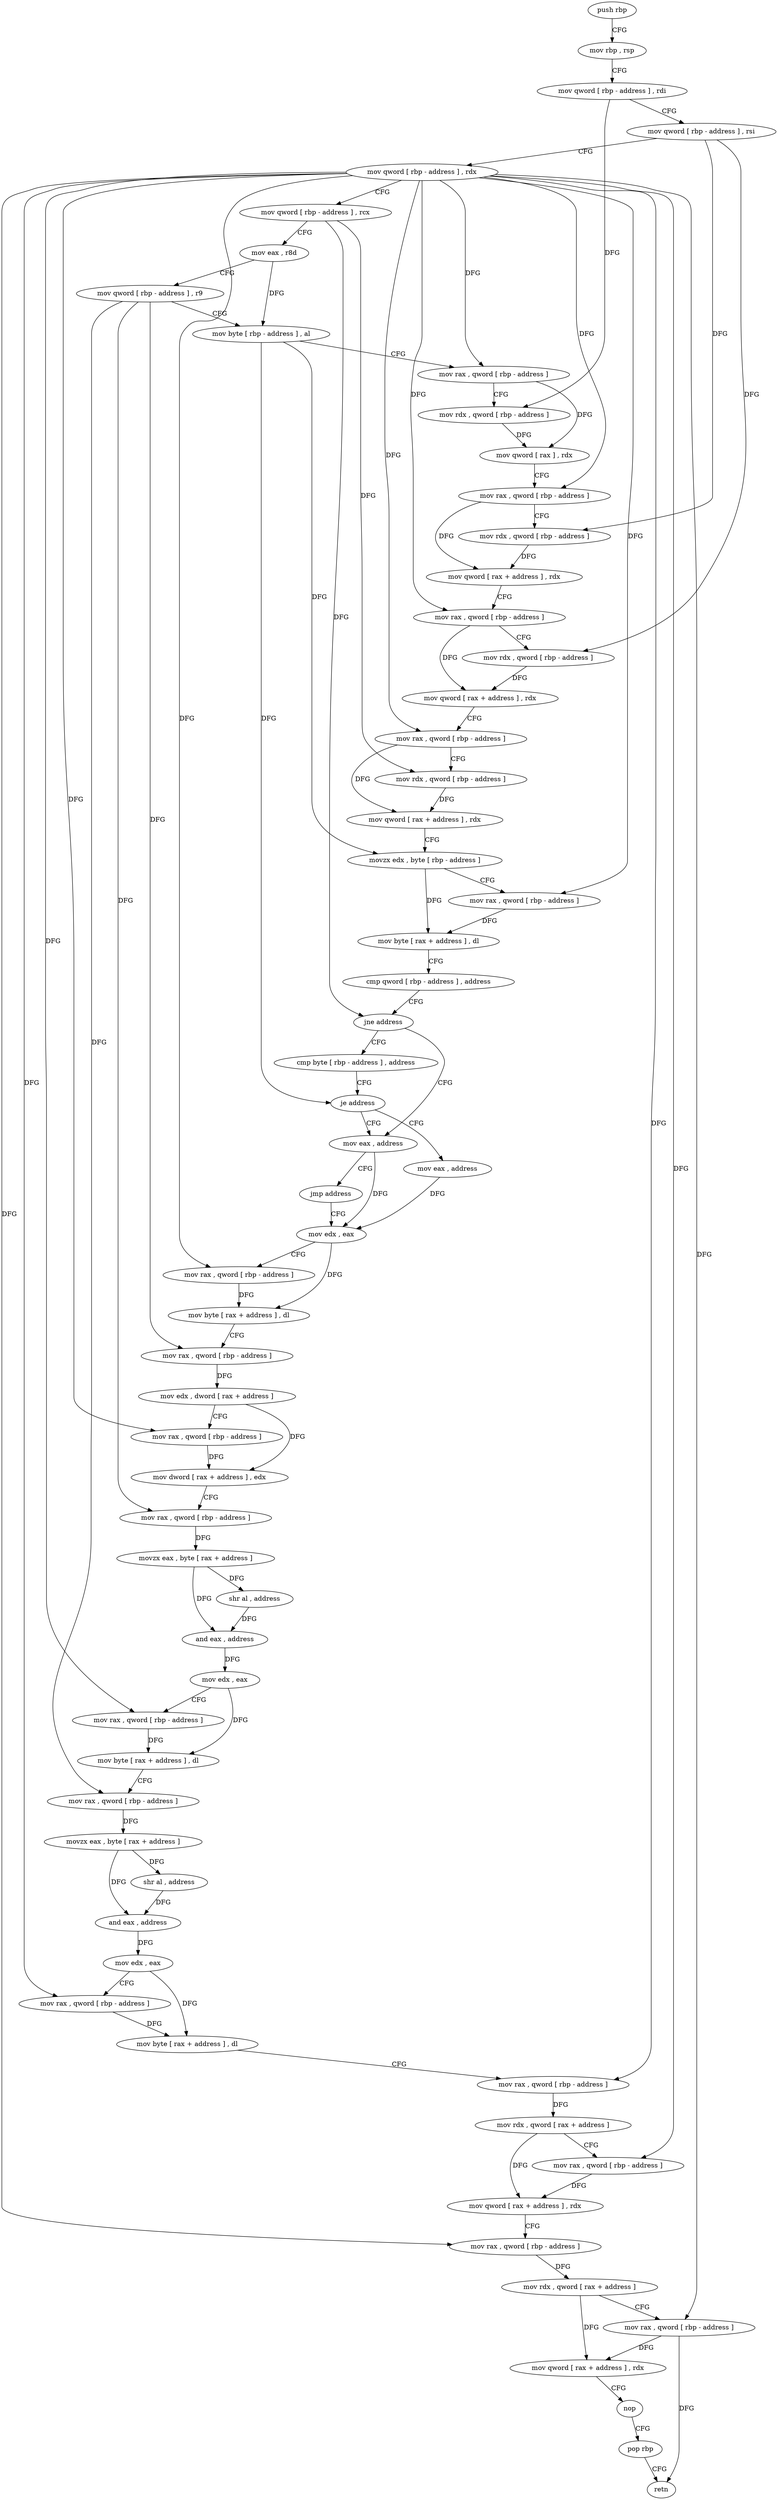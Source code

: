 digraph "func" {
"4367184" [label = "push rbp" ]
"4367185" [label = "mov rbp , rsp" ]
"4367188" [label = "mov qword [ rbp - address ] , rdi" ]
"4367192" [label = "mov qword [ rbp - address ] , rsi" ]
"4367196" [label = "mov qword [ rbp - address ] , rdx" ]
"4367200" [label = "mov qword [ rbp - address ] , rcx" ]
"4367204" [label = "mov eax , r8d" ]
"4367207" [label = "mov qword [ rbp - address ] , r9" ]
"4367211" [label = "mov byte [ rbp - address ] , al" ]
"4367214" [label = "mov rax , qword [ rbp - address ]" ]
"4367218" [label = "mov rdx , qword [ rbp - address ]" ]
"4367222" [label = "mov qword [ rax ] , rdx" ]
"4367225" [label = "mov rax , qword [ rbp - address ]" ]
"4367229" [label = "mov rdx , qword [ rbp - address ]" ]
"4367233" [label = "mov qword [ rax + address ] , rdx" ]
"4367237" [label = "mov rax , qword [ rbp - address ]" ]
"4367241" [label = "mov rdx , qword [ rbp - address ]" ]
"4367245" [label = "mov qword [ rax + address ] , rdx" ]
"4367249" [label = "mov rax , qword [ rbp - address ]" ]
"4367253" [label = "mov rdx , qword [ rbp - address ]" ]
"4367257" [label = "mov qword [ rax + address ] , rdx" ]
"4367261" [label = "movzx edx , byte [ rbp - address ]" ]
"4367265" [label = "mov rax , qword [ rbp - address ]" ]
"4367269" [label = "mov byte [ rax + address ] , dl" ]
"4367275" [label = "cmp qword [ rbp - address ] , address" ]
"4367280" [label = "jne address" ]
"4367288" [label = "mov eax , address" ]
"4367282" [label = "cmp byte [ rbp - address ] , address" ]
"4367293" [label = "jmp address" ]
"4367300" [label = "mov edx , eax" ]
"4367286" [label = "je address" ]
"4367295" [label = "mov eax , address" ]
"4367302" [label = "mov rax , qword [ rbp - address ]" ]
"4367306" [label = "mov byte [ rax + address ] , dl" ]
"4367312" [label = "mov rax , qword [ rbp - address ]" ]
"4367316" [label = "mov edx , dword [ rax + address ]" ]
"4367322" [label = "mov rax , qword [ rbp - address ]" ]
"4367326" [label = "mov dword [ rax + address ] , edx" ]
"4367332" [label = "mov rax , qword [ rbp - address ]" ]
"4367336" [label = "movzx eax , byte [ rax + address ]" ]
"4367343" [label = "shr al , address" ]
"4367346" [label = "and eax , address" ]
"4367349" [label = "mov edx , eax" ]
"4367351" [label = "mov rax , qword [ rbp - address ]" ]
"4367355" [label = "mov byte [ rax + address ] , dl" ]
"4367361" [label = "mov rax , qword [ rbp - address ]" ]
"4367365" [label = "movzx eax , byte [ rax + address ]" ]
"4367372" [label = "shr al , address" ]
"4367375" [label = "and eax , address" ]
"4367378" [label = "mov edx , eax" ]
"4367380" [label = "mov rax , qword [ rbp - address ]" ]
"4367384" [label = "mov byte [ rax + address ] , dl" ]
"4367390" [label = "mov rax , qword [ rbp - address ]" ]
"4367394" [label = "mov rdx , qword [ rax + address ]" ]
"4367398" [label = "mov rax , qword [ rbp - address ]" ]
"4367402" [label = "mov qword [ rax + address ] , rdx" ]
"4367406" [label = "mov rax , qword [ rbp - address ]" ]
"4367410" [label = "mov rdx , qword [ rax + address ]" ]
"4367414" [label = "mov rax , qword [ rbp - address ]" ]
"4367418" [label = "mov qword [ rax + address ] , rdx" ]
"4367422" [label = "nop" ]
"4367423" [label = "pop rbp" ]
"4367424" [label = "retn" ]
"4367184" -> "4367185" [ label = "CFG" ]
"4367185" -> "4367188" [ label = "CFG" ]
"4367188" -> "4367192" [ label = "CFG" ]
"4367188" -> "4367218" [ label = "DFG" ]
"4367192" -> "4367196" [ label = "CFG" ]
"4367192" -> "4367229" [ label = "DFG" ]
"4367192" -> "4367241" [ label = "DFG" ]
"4367196" -> "4367200" [ label = "CFG" ]
"4367196" -> "4367214" [ label = "DFG" ]
"4367196" -> "4367225" [ label = "DFG" ]
"4367196" -> "4367237" [ label = "DFG" ]
"4367196" -> "4367249" [ label = "DFG" ]
"4367196" -> "4367265" [ label = "DFG" ]
"4367196" -> "4367302" [ label = "DFG" ]
"4367196" -> "4367322" [ label = "DFG" ]
"4367196" -> "4367351" [ label = "DFG" ]
"4367196" -> "4367380" [ label = "DFG" ]
"4367196" -> "4367390" [ label = "DFG" ]
"4367196" -> "4367398" [ label = "DFG" ]
"4367196" -> "4367406" [ label = "DFG" ]
"4367196" -> "4367414" [ label = "DFG" ]
"4367200" -> "4367204" [ label = "CFG" ]
"4367200" -> "4367253" [ label = "DFG" ]
"4367200" -> "4367280" [ label = "DFG" ]
"4367204" -> "4367207" [ label = "CFG" ]
"4367204" -> "4367211" [ label = "DFG" ]
"4367207" -> "4367211" [ label = "CFG" ]
"4367207" -> "4367312" [ label = "DFG" ]
"4367207" -> "4367332" [ label = "DFG" ]
"4367207" -> "4367361" [ label = "DFG" ]
"4367211" -> "4367214" [ label = "CFG" ]
"4367211" -> "4367261" [ label = "DFG" ]
"4367211" -> "4367286" [ label = "DFG" ]
"4367214" -> "4367218" [ label = "CFG" ]
"4367214" -> "4367222" [ label = "DFG" ]
"4367218" -> "4367222" [ label = "DFG" ]
"4367222" -> "4367225" [ label = "CFG" ]
"4367225" -> "4367229" [ label = "CFG" ]
"4367225" -> "4367233" [ label = "DFG" ]
"4367229" -> "4367233" [ label = "DFG" ]
"4367233" -> "4367237" [ label = "CFG" ]
"4367237" -> "4367241" [ label = "CFG" ]
"4367237" -> "4367245" [ label = "DFG" ]
"4367241" -> "4367245" [ label = "DFG" ]
"4367245" -> "4367249" [ label = "CFG" ]
"4367249" -> "4367253" [ label = "CFG" ]
"4367249" -> "4367257" [ label = "DFG" ]
"4367253" -> "4367257" [ label = "DFG" ]
"4367257" -> "4367261" [ label = "CFG" ]
"4367261" -> "4367265" [ label = "CFG" ]
"4367261" -> "4367269" [ label = "DFG" ]
"4367265" -> "4367269" [ label = "DFG" ]
"4367269" -> "4367275" [ label = "CFG" ]
"4367275" -> "4367280" [ label = "CFG" ]
"4367280" -> "4367288" [ label = "CFG" ]
"4367280" -> "4367282" [ label = "CFG" ]
"4367288" -> "4367293" [ label = "CFG" ]
"4367288" -> "4367300" [ label = "DFG" ]
"4367282" -> "4367286" [ label = "CFG" ]
"4367293" -> "4367300" [ label = "CFG" ]
"4367300" -> "4367302" [ label = "CFG" ]
"4367300" -> "4367306" [ label = "DFG" ]
"4367286" -> "4367295" [ label = "CFG" ]
"4367286" -> "4367288" [ label = "CFG" ]
"4367295" -> "4367300" [ label = "DFG" ]
"4367302" -> "4367306" [ label = "DFG" ]
"4367306" -> "4367312" [ label = "CFG" ]
"4367312" -> "4367316" [ label = "DFG" ]
"4367316" -> "4367322" [ label = "CFG" ]
"4367316" -> "4367326" [ label = "DFG" ]
"4367322" -> "4367326" [ label = "DFG" ]
"4367326" -> "4367332" [ label = "CFG" ]
"4367332" -> "4367336" [ label = "DFG" ]
"4367336" -> "4367343" [ label = "DFG" ]
"4367336" -> "4367346" [ label = "DFG" ]
"4367343" -> "4367346" [ label = "DFG" ]
"4367346" -> "4367349" [ label = "DFG" ]
"4367349" -> "4367351" [ label = "CFG" ]
"4367349" -> "4367355" [ label = "DFG" ]
"4367351" -> "4367355" [ label = "DFG" ]
"4367355" -> "4367361" [ label = "CFG" ]
"4367361" -> "4367365" [ label = "DFG" ]
"4367365" -> "4367372" [ label = "DFG" ]
"4367365" -> "4367375" [ label = "DFG" ]
"4367372" -> "4367375" [ label = "DFG" ]
"4367375" -> "4367378" [ label = "DFG" ]
"4367378" -> "4367380" [ label = "CFG" ]
"4367378" -> "4367384" [ label = "DFG" ]
"4367380" -> "4367384" [ label = "DFG" ]
"4367384" -> "4367390" [ label = "CFG" ]
"4367390" -> "4367394" [ label = "DFG" ]
"4367394" -> "4367398" [ label = "CFG" ]
"4367394" -> "4367402" [ label = "DFG" ]
"4367398" -> "4367402" [ label = "DFG" ]
"4367402" -> "4367406" [ label = "CFG" ]
"4367406" -> "4367410" [ label = "DFG" ]
"4367410" -> "4367414" [ label = "CFG" ]
"4367410" -> "4367418" [ label = "DFG" ]
"4367414" -> "4367418" [ label = "DFG" ]
"4367414" -> "4367424" [ label = "DFG" ]
"4367418" -> "4367422" [ label = "CFG" ]
"4367422" -> "4367423" [ label = "CFG" ]
"4367423" -> "4367424" [ label = "CFG" ]
}
